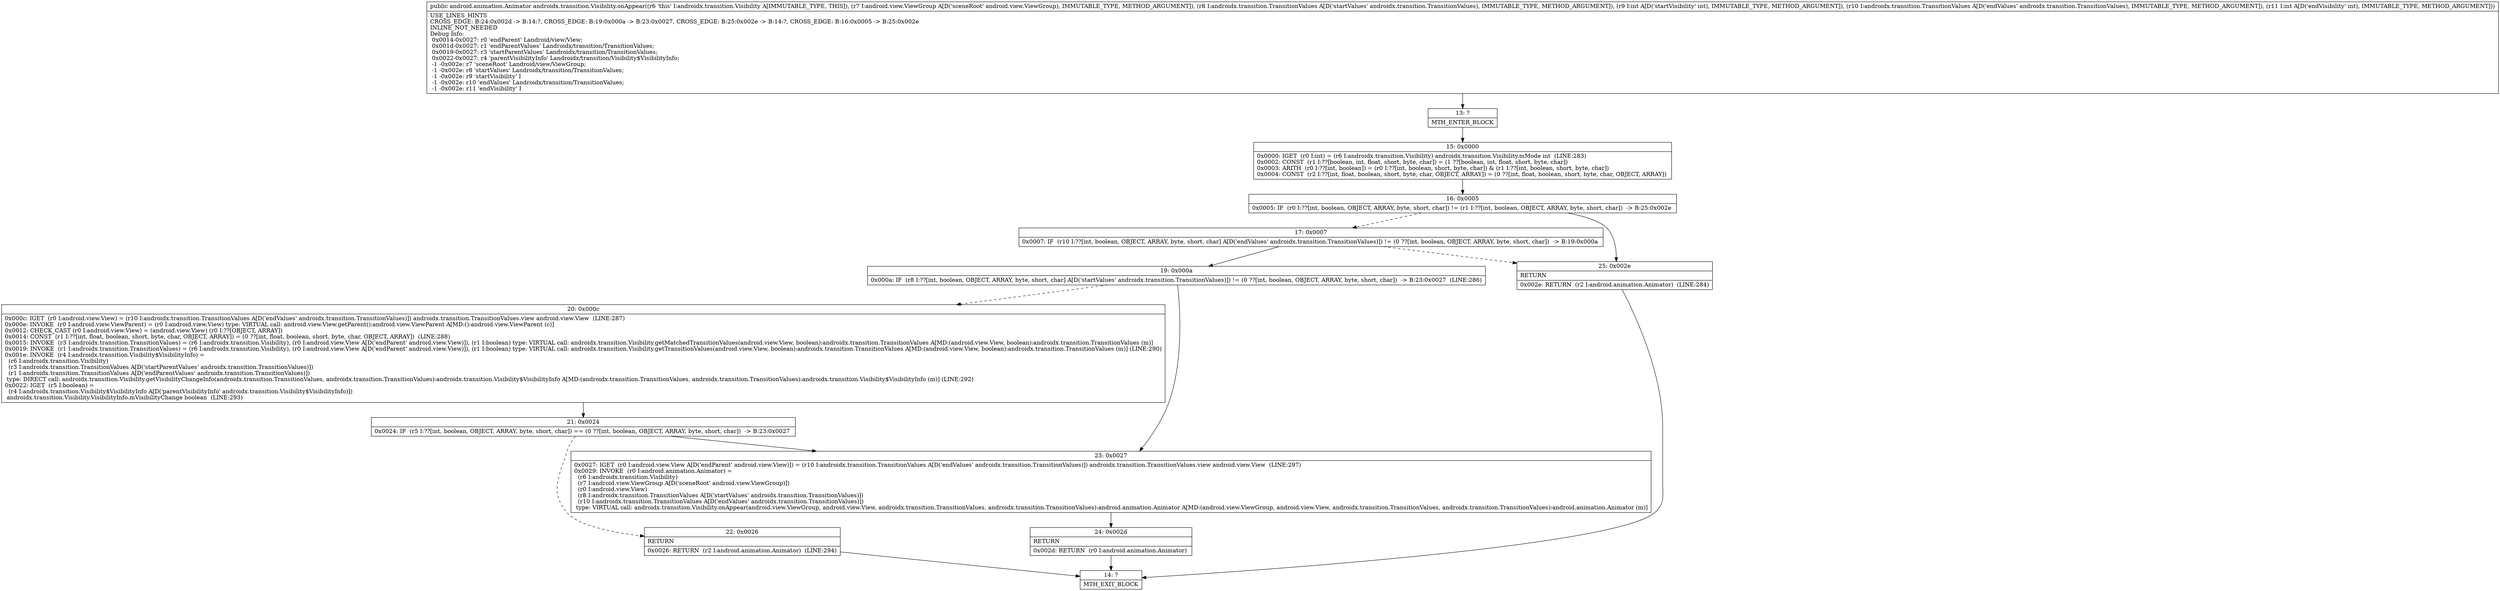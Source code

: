 digraph "CFG forandroidx.transition.Visibility.onAppear(Landroid\/view\/ViewGroup;Landroidx\/transition\/TransitionValues;ILandroidx\/transition\/TransitionValues;I)Landroid\/animation\/Animator;" {
Node_13 [shape=record,label="{13\:\ ?|MTH_ENTER_BLOCK\l}"];
Node_15 [shape=record,label="{15\:\ 0x0000|0x0000: IGET  (r0 I:int) = (r6 I:androidx.transition.Visibility) androidx.transition.Visibility.mMode int  (LINE:283)\l0x0002: CONST  (r1 I:??[boolean, int, float, short, byte, char]) = (1 ??[boolean, int, float, short, byte, char]) \l0x0003: ARITH  (r0 I:??[int, boolean]) = (r0 I:??[int, boolean, short, byte, char]) & (r1 I:??[int, boolean, short, byte, char]) \l0x0004: CONST  (r2 I:??[int, float, boolean, short, byte, char, OBJECT, ARRAY]) = (0 ??[int, float, boolean, short, byte, char, OBJECT, ARRAY]) \l}"];
Node_16 [shape=record,label="{16\:\ 0x0005|0x0005: IF  (r0 I:??[int, boolean, OBJECT, ARRAY, byte, short, char]) != (r1 I:??[int, boolean, OBJECT, ARRAY, byte, short, char])  \-\> B:25:0x002e \l}"];
Node_17 [shape=record,label="{17\:\ 0x0007|0x0007: IF  (r10 I:??[int, boolean, OBJECT, ARRAY, byte, short, char] A[D('endValues' androidx.transition.TransitionValues)]) != (0 ??[int, boolean, OBJECT, ARRAY, byte, short, char])  \-\> B:19:0x000a \l}"];
Node_19 [shape=record,label="{19\:\ 0x000a|0x000a: IF  (r8 I:??[int, boolean, OBJECT, ARRAY, byte, short, char] A[D('startValues' androidx.transition.TransitionValues)]) != (0 ??[int, boolean, OBJECT, ARRAY, byte, short, char])  \-\> B:23:0x0027  (LINE:286)\l}"];
Node_20 [shape=record,label="{20\:\ 0x000c|0x000c: IGET  (r0 I:android.view.View) = (r10 I:androidx.transition.TransitionValues A[D('endValues' androidx.transition.TransitionValues)]) androidx.transition.TransitionValues.view android.view.View  (LINE:287)\l0x000e: INVOKE  (r0 I:android.view.ViewParent) = (r0 I:android.view.View) type: VIRTUAL call: android.view.View.getParent():android.view.ViewParent A[MD:():android.view.ViewParent (c)]\l0x0012: CHECK_CAST (r0 I:android.view.View) = (android.view.View) (r0 I:??[OBJECT, ARRAY]) \l0x0014: CONST  (r1 I:??[int, float, boolean, short, byte, char, OBJECT, ARRAY]) = (0 ??[int, float, boolean, short, byte, char, OBJECT, ARRAY])  (LINE:288)\l0x0015: INVOKE  (r3 I:androidx.transition.TransitionValues) = (r6 I:androidx.transition.Visibility), (r0 I:android.view.View A[D('endParent' android.view.View)]), (r1 I:boolean) type: VIRTUAL call: androidx.transition.Visibility.getMatchedTransitionValues(android.view.View, boolean):androidx.transition.TransitionValues A[MD:(android.view.View, boolean):androidx.transition.TransitionValues (m)]\l0x0019: INVOKE  (r1 I:androidx.transition.TransitionValues) = (r6 I:androidx.transition.Visibility), (r0 I:android.view.View A[D('endParent' android.view.View)]), (r1 I:boolean) type: VIRTUAL call: androidx.transition.Visibility.getTransitionValues(android.view.View, boolean):androidx.transition.TransitionValues A[MD:(android.view.View, boolean):androidx.transition.TransitionValues (m)] (LINE:290)\l0x001e: INVOKE  (r4 I:androidx.transition.Visibility$VisibilityInfo) = \l  (r6 I:androidx.transition.Visibility)\l  (r3 I:androidx.transition.TransitionValues A[D('startParentValues' androidx.transition.TransitionValues)])\l  (r1 I:androidx.transition.TransitionValues A[D('endParentValues' androidx.transition.TransitionValues)])\l type: DIRECT call: androidx.transition.Visibility.getVisibilityChangeInfo(androidx.transition.TransitionValues, androidx.transition.TransitionValues):androidx.transition.Visibility$VisibilityInfo A[MD:(androidx.transition.TransitionValues, androidx.transition.TransitionValues):androidx.transition.Visibility$VisibilityInfo (m)] (LINE:292)\l0x0022: IGET  (r5 I:boolean) = \l  (r4 I:androidx.transition.Visibility$VisibilityInfo A[D('parentVisibilityInfo' androidx.transition.Visibility$VisibilityInfo)])\l androidx.transition.Visibility.VisibilityInfo.mVisibilityChange boolean  (LINE:293)\l}"];
Node_21 [shape=record,label="{21\:\ 0x0024|0x0024: IF  (r5 I:??[int, boolean, OBJECT, ARRAY, byte, short, char]) == (0 ??[int, boolean, OBJECT, ARRAY, byte, short, char])  \-\> B:23:0x0027 \l}"];
Node_22 [shape=record,label="{22\:\ 0x0026|RETURN\l|0x0026: RETURN  (r2 I:android.animation.Animator)  (LINE:294)\l}"];
Node_14 [shape=record,label="{14\:\ ?|MTH_EXIT_BLOCK\l}"];
Node_23 [shape=record,label="{23\:\ 0x0027|0x0027: IGET  (r0 I:android.view.View A[D('endParent' android.view.View)]) = (r10 I:androidx.transition.TransitionValues A[D('endValues' androidx.transition.TransitionValues)]) androidx.transition.TransitionValues.view android.view.View  (LINE:297)\l0x0029: INVOKE  (r0 I:android.animation.Animator) = \l  (r6 I:androidx.transition.Visibility)\l  (r7 I:android.view.ViewGroup A[D('sceneRoot' android.view.ViewGroup)])\l  (r0 I:android.view.View)\l  (r8 I:androidx.transition.TransitionValues A[D('startValues' androidx.transition.TransitionValues)])\l  (r10 I:androidx.transition.TransitionValues A[D('endValues' androidx.transition.TransitionValues)])\l type: VIRTUAL call: androidx.transition.Visibility.onAppear(android.view.ViewGroup, android.view.View, androidx.transition.TransitionValues, androidx.transition.TransitionValues):android.animation.Animator A[MD:(android.view.ViewGroup, android.view.View, androidx.transition.TransitionValues, androidx.transition.TransitionValues):android.animation.Animator (m)]\l}"];
Node_24 [shape=record,label="{24\:\ 0x002d|RETURN\l|0x002d: RETURN  (r0 I:android.animation.Animator) \l}"];
Node_25 [shape=record,label="{25\:\ 0x002e|RETURN\l|0x002e: RETURN  (r2 I:android.animation.Animator)  (LINE:284)\l}"];
MethodNode[shape=record,label="{public android.animation.Animator androidx.transition.Visibility.onAppear((r6 'this' I:androidx.transition.Visibility A[IMMUTABLE_TYPE, THIS]), (r7 I:android.view.ViewGroup A[D('sceneRoot' android.view.ViewGroup), IMMUTABLE_TYPE, METHOD_ARGUMENT]), (r8 I:androidx.transition.TransitionValues A[D('startValues' androidx.transition.TransitionValues), IMMUTABLE_TYPE, METHOD_ARGUMENT]), (r9 I:int A[D('startVisibility' int), IMMUTABLE_TYPE, METHOD_ARGUMENT]), (r10 I:androidx.transition.TransitionValues A[D('endValues' androidx.transition.TransitionValues), IMMUTABLE_TYPE, METHOD_ARGUMENT]), (r11 I:int A[D('endVisibility' int), IMMUTABLE_TYPE, METHOD_ARGUMENT]))  | USE_LINES_HINTS\lCROSS_EDGE: B:24:0x002d \-\> B:14:?, CROSS_EDGE: B:19:0x000a \-\> B:23:0x0027, CROSS_EDGE: B:25:0x002e \-\> B:14:?, CROSS_EDGE: B:16:0x0005 \-\> B:25:0x002e\lINLINE_NOT_NEEDED\lDebug Info:\l  0x0014\-0x0027: r0 'endParent' Landroid\/view\/View;\l  0x001d\-0x0027: r1 'endParentValues' Landroidx\/transition\/TransitionValues;\l  0x0019\-0x0027: r3 'startParentValues' Landroidx\/transition\/TransitionValues;\l  0x0022\-0x0027: r4 'parentVisibilityInfo' Landroidx\/transition\/Visibility$VisibilityInfo;\l  \-1 \-0x002e: r7 'sceneRoot' Landroid\/view\/ViewGroup;\l  \-1 \-0x002e: r8 'startValues' Landroidx\/transition\/TransitionValues;\l  \-1 \-0x002e: r9 'startVisibility' I\l  \-1 \-0x002e: r10 'endValues' Landroidx\/transition\/TransitionValues;\l  \-1 \-0x002e: r11 'endVisibility' I\l}"];
MethodNode -> Node_13;Node_13 -> Node_15;
Node_15 -> Node_16;
Node_16 -> Node_17[style=dashed];
Node_16 -> Node_25;
Node_17 -> Node_19;
Node_17 -> Node_25[style=dashed];
Node_19 -> Node_20[style=dashed];
Node_19 -> Node_23;
Node_20 -> Node_21;
Node_21 -> Node_22[style=dashed];
Node_21 -> Node_23;
Node_22 -> Node_14;
Node_23 -> Node_24;
Node_24 -> Node_14;
Node_25 -> Node_14;
}

